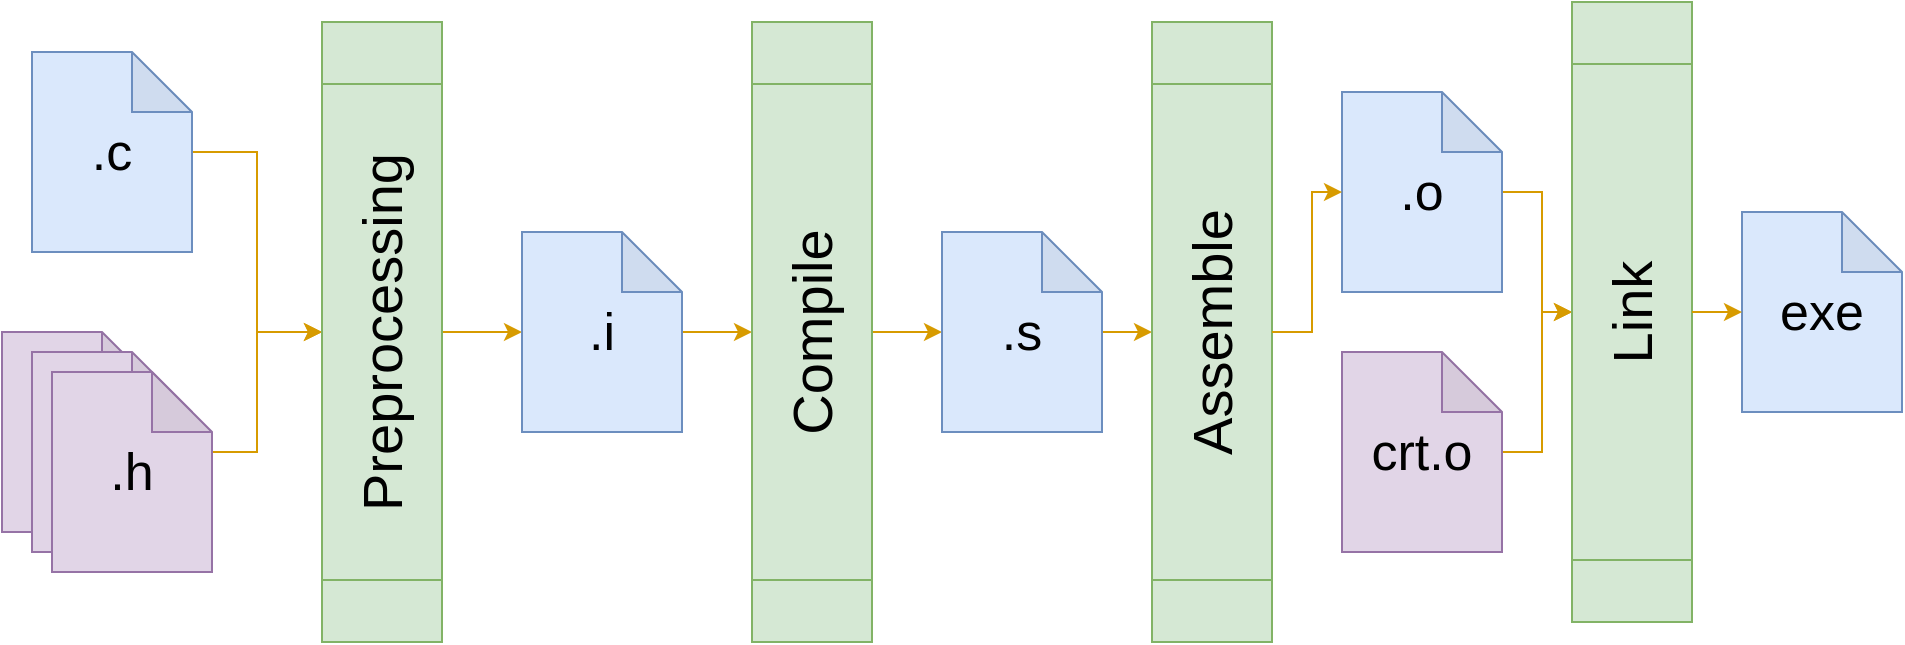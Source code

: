 <mxfile version="23.0.2" type="device">
  <diagram name="Page-1" id="3G3LBEUcCItK16CdSeH-">
    <mxGraphModel dx="2284" dy="836" grid="1" gridSize="10" guides="1" tooltips="1" connect="1" arrows="1" fold="1" page="1" pageScale="1" pageWidth="850" pageHeight="1100" math="0" shadow="0">
      <root>
        <mxCell id="0" />
        <mxCell id="1" parent="0" />
        <mxCell id="qoj7ySUFXX26XrfXIfag-18" style="edgeStyle=orthogonalEdgeStyle;rounded=0;orthogonalLoop=1;jettySize=auto;html=1;fillColor=#ffe6cc;strokeColor=#d79b00;" parent="1" source="qoj7ySUFXX26XrfXIfag-1" target="qoj7ySUFXX26XrfXIfag-5" edge="1">
          <mxGeometry relative="1" as="geometry" />
        </mxCell>
        <mxCell id="qoj7ySUFXX26XrfXIfag-1" value="&lt;font style=&quot;font-size: 26px;&quot;&gt;.c&lt;/font&gt;" style="shape=note;whiteSpace=wrap;html=1;backgroundOutline=1;darkOpacity=0.05;fillColor=#dae8fc;strokeColor=#6c8ebf;" parent="1" vertex="1">
          <mxGeometry x="-45" y="60" width="80" height="100" as="geometry" />
        </mxCell>
        <mxCell id="qoj7ySUFXX26XrfXIfag-2" value="&lt;font style=&quot;font-size: 26px;&quot;&gt;.c&lt;/font&gt;" style="shape=note;whiteSpace=wrap;html=1;backgroundOutline=1;darkOpacity=0.05;fillColor=#e1d5e7;strokeColor=#9673a6;" parent="1" vertex="1">
          <mxGeometry x="-60" y="200" width="80" height="100" as="geometry" />
        </mxCell>
        <mxCell id="qoj7ySUFXX26XrfXIfag-19" style="edgeStyle=orthogonalEdgeStyle;rounded=0;orthogonalLoop=1;jettySize=auto;html=1;entryX=0.5;entryY=0;entryDx=0;entryDy=0;fillColor=#ffe6cc;strokeColor=#d79b00;" parent="1" source="qoj7ySUFXX26XrfXIfag-3" target="qoj7ySUFXX26XrfXIfag-5" edge="1">
          <mxGeometry relative="1" as="geometry" />
        </mxCell>
        <mxCell id="qoj7ySUFXX26XrfXIfag-3" value="&lt;font style=&quot;font-size: 26px;&quot;&gt;.c&lt;/font&gt;" style="shape=note;whiteSpace=wrap;html=1;backgroundOutline=1;darkOpacity=0.05;fillColor=#e1d5e7;strokeColor=#9673a6;" parent="1" vertex="1">
          <mxGeometry x="-45" y="210" width="80" height="100" as="geometry" />
        </mxCell>
        <mxCell id="qoj7ySUFXX26XrfXIfag-4" value="&lt;font style=&quot;font-size: 26px;&quot;&gt;.h&lt;/font&gt;" style="shape=note;whiteSpace=wrap;html=1;backgroundOutline=1;darkOpacity=0.05;fillColor=#e1d5e7;strokeColor=#9673a6;" parent="1" vertex="1">
          <mxGeometry x="-35" y="220" width="80" height="100" as="geometry" />
        </mxCell>
        <mxCell id="qoj7ySUFXX26XrfXIfag-20" style="edgeStyle=orthogonalEdgeStyle;rounded=0;orthogonalLoop=1;jettySize=auto;html=1;fillColor=#ffe6cc;strokeColor=#d79b00;" parent="1" source="qoj7ySUFXX26XrfXIfag-5" target="qoj7ySUFXX26XrfXIfag-6" edge="1">
          <mxGeometry relative="1" as="geometry" />
        </mxCell>
        <mxCell id="qoj7ySUFXX26XrfXIfag-5" value="&lt;font style=&quot;font-size: 28px;&quot;&gt;Preprocessing&lt;/font&gt;" style="shape=process;whiteSpace=wrap;html=1;backgroundOutline=1;rotation=-90;fillColor=#d5e8d4;strokeColor=#82b366;" parent="1" vertex="1">
          <mxGeometry x="-25" y="170" width="310" height="60" as="geometry" />
        </mxCell>
        <mxCell id="qoj7ySUFXX26XrfXIfag-21" style="edgeStyle=orthogonalEdgeStyle;rounded=0;orthogonalLoop=1;jettySize=auto;html=1;entryX=0.5;entryY=0;entryDx=0;entryDy=0;fillColor=#ffe6cc;strokeColor=#d79b00;" parent="1" source="qoj7ySUFXX26XrfXIfag-6" target="qoj7ySUFXX26XrfXIfag-7" edge="1">
          <mxGeometry relative="1" as="geometry" />
        </mxCell>
        <mxCell id="qoj7ySUFXX26XrfXIfag-6" value="&lt;font style=&quot;font-size: 26px;&quot;&gt;.i&lt;br&gt;&lt;/font&gt;" style="shape=note;whiteSpace=wrap;html=1;backgroundOutline=1;darkOpacity=0.05;fillColor=#dae8fc;strokeColor=#6c8ebf;" parent="1" vertex="1">
          <mxGeometry x="200" y="150" width="80" height="100" as="geometry" />
        </mxCell>
        <mxCell id="qoj7ySUFXX26XrfXIfag-22" style="edgeStyle=orthogonalEdgeStyle;rounded=0;orthogonalLoop=1;jettySize=auto;html=1;exitX=0.5;exitY=1;exitDx=0;exitDy=0;fillColor=#ffe6cc;strokeColor=#d79b00;" parent="1" source="qoj7ySUFXX26XrfXIfag-7" target="qoj7ySUFXX26XrfXIfag-8" edge="1">
          <mxGeometry relative="1" as="geometry" />
        </mxCell>
        <mxCell id="qoj7ySUFXX26XrfXIfag-7" value="&lt;font style=&quot;font-size: 28px;&quot;&gt;Compile&lt;/font&gt;" style="shape=process;whiteSpace=wrap;html=1;backgroundOutline=1;rotation=-90;fillColor=#d5e8d4;strokeColor=#82b366;" parent="1" vertex="1">
          <mxGeometry x="190" y="170" width="310" height="60" as="geometry" />
        </mxCell>
        <mxCell id="qoj7ySUFXX26XrfXIfag-23" style="edgeStyle=orthogonalEdgeStyle;rounded=0;orthogonalLoop=1;jettySize=auto;html=1;fillColor=#ffe6cc;strokeColor=#d79b00;" parent="1" source="qoj7ySUFXX26XrfXIfag-8" target="qoj7ySUFXX26XrfXIfag-9" edge="1">
          <mxGeometry relative="1" as="geometry" />
        </mxCell>
        <mxCell id="qoj7ySUFXX26XrfXIfag-8" value="&lt;font style=&quot;font-size: 26px;&quot;&gt;.s&lt;br&gt;&lt;/font&gt;" style="shape=note;whiteSpace=wrap;html=1;backgroundOutline=1;darkOpacity=0.05;fillColor=#dae8fc;strokeColor=#6c8ebf;" parent="1" vertex="1">
          <mxGeometry x="410" y="150" width="80" height="100" as="geometry" />
        </mxCell>
        <mxCell id="qoj7ySUFXX26XrfXIfag-9" value="&lt;font style=&quot;font-size: 28px;&quot;&gt;Assemble&lt;br&gt;&lt;/font&gt;" style="shape=process;whiteSpace=wrap;html=1;backgroundOutline=1;rotation=-90;fillColor=#d5e8d4;strokeColor=#82b366;" parent="1" vertex="1">
          <mxGeometry x="390" y="170" width="310" height="60" as="geometry" />
        </mxCell>
        <mxCell id="qoj7ySUFXX26XrfXIfag-25" style="edgeStyle=orthogonalEdgeStyle;rounded=0;orthogonalLoop=1;jettySize=auto;html=1;fillColor=#ffe6cc;strokeColor=#d79b00;" parent="1" source="qoj7ySUFXX26XrfXIfag-13" target="qoj7ySUFXX26XrfXIfag-16" edge="1">
          <mxGeometry relative="1" as="geometry" />
        </mxCell>
        <mxCell id="qoj7ySUFXX26XrfXIfag-13" value="&lt;font style=&quot;font-size: 26px;&quot;&gt;.o&lt;br&gt;&lt;/font&gt;" style="shape=note;whiteSpace=wrap;html=1;backgroundOutline=1;darkOpacity=0.05;fillColor=#dae8fc;strokeColor=#6c8ebf;" parent="1" vertex="1">
          <mxGeometry x="610" y="80" width="80" height="100" as="geometry" />
        </mxCell>
        <mxCell id="qoj7ySUFXX26XrfXIfag-27" style="edgeStyle=orthogonalEdgeStyle;rounded=0;orthogonalLoop=1;jettySize=auto;html=1;entryX=0.5;entryY=0;entryDx=0;entryDy=0;fillColor=#ffe6cc;strokeColor=#d79b00;" parent="1" source="qoj7ySUFXX26XrfXIfag-14" target="qoj7ySUFXX26XrfXIfag-16" edge="1">
          <mxGeometry relative="1" as="geometry" />
        </mxCell>
        <mxCell id="qoj7ySUFXX26XrfXIfag-14" value="&lt;font style=&quot;font-size: 26px;&quot;&gt;crt.o&lt;br&gt;&lt;/font&gt;" style="shape=note;whiteSpace=wrap;html=1;backgroundOutline=1;darkOpacity=0.05;fillColor=#e1d5e7;strokeColor=#9673a6;" parent="1" vertex="1">
          <mxGeometry x="610" y="210" width="80" height="100" as="geometry" />
        </mxCell>
        <mxCell id="qoj7ySUFXX26XrfXIfag-16" value="&lt;font style=&quot;font-size: 28px;&quot;&gt;Link&lt;/font&gt;" style="shape=process;whiteSpace=wrap;html=1;backgroundOutline=1;rotation=-90;fillColor=#d5e8d4;strokeColor=#82b366;" parent="1" vertex="1">
          <mxGeometry x="600" y="160" width="310" height="60" as="geometry" />
        </mxCell>
        <mxCell id="qoj7ySUFXX26XrfXIfag-17" value="&lt;font style=&quot;font-size: 26px;&quot;&gt;exe&lt;br&gt;&lt;/font&gt;" style="shape=note;whiteSpace=wrap;html=1;backgroundOutline=1;darkOpacity=0.05;fillColor=#dae8fc;strokeColor=#6c8ebf;" parent="1" vertex="1">
          <mxGeometry x="810" y="140" width="80" height="100" as="geometry" />
        </mxCell>
        <mxCell id="qoj7ySUFXX26XrfXIfag-24" style="edgeStyle=orthogonalEdgeStyle;rounded=0;orthogonalLoop=1;jettySize=auto;html=1;entryX=0;entryY=0.5;entryDx=0;entryDy=0;entryPerimeter=0;fillColor=#ffe6cc;strokeColor=#d79b00;" parent="1" source="qoj7ySUFXX26XrfXIfag-9" target="qoj7ySUFXX26XrfXIfag-13" edge="1">
          <mxGeometry relative="1" as="geometry" />
        </mxCell>
        <mxCell id="qoj7ySUFXX26XrfXIfag-28" style="edgeStyle=orthogonalEdgeStyle;rounded=0;orthogonalLoop=1;jettySize=auto;html=1;entryX=0;entryY=0.5;entryDx=0;entryDy=0;entryPerimeter=0;fillColor=#ffe6cc;strokeColor=#d79b00;" parent="1" source="qoj7ySUFXX26XrfXIfag-16" target="qoj7ySUFXX26XrfXIfag-17" edge="1">
          <mxGeometry relative="1" as="geometry" />
        </mxCell>
      </root>
    </mxGraphModel>
  </diagram>
</mxfile>
